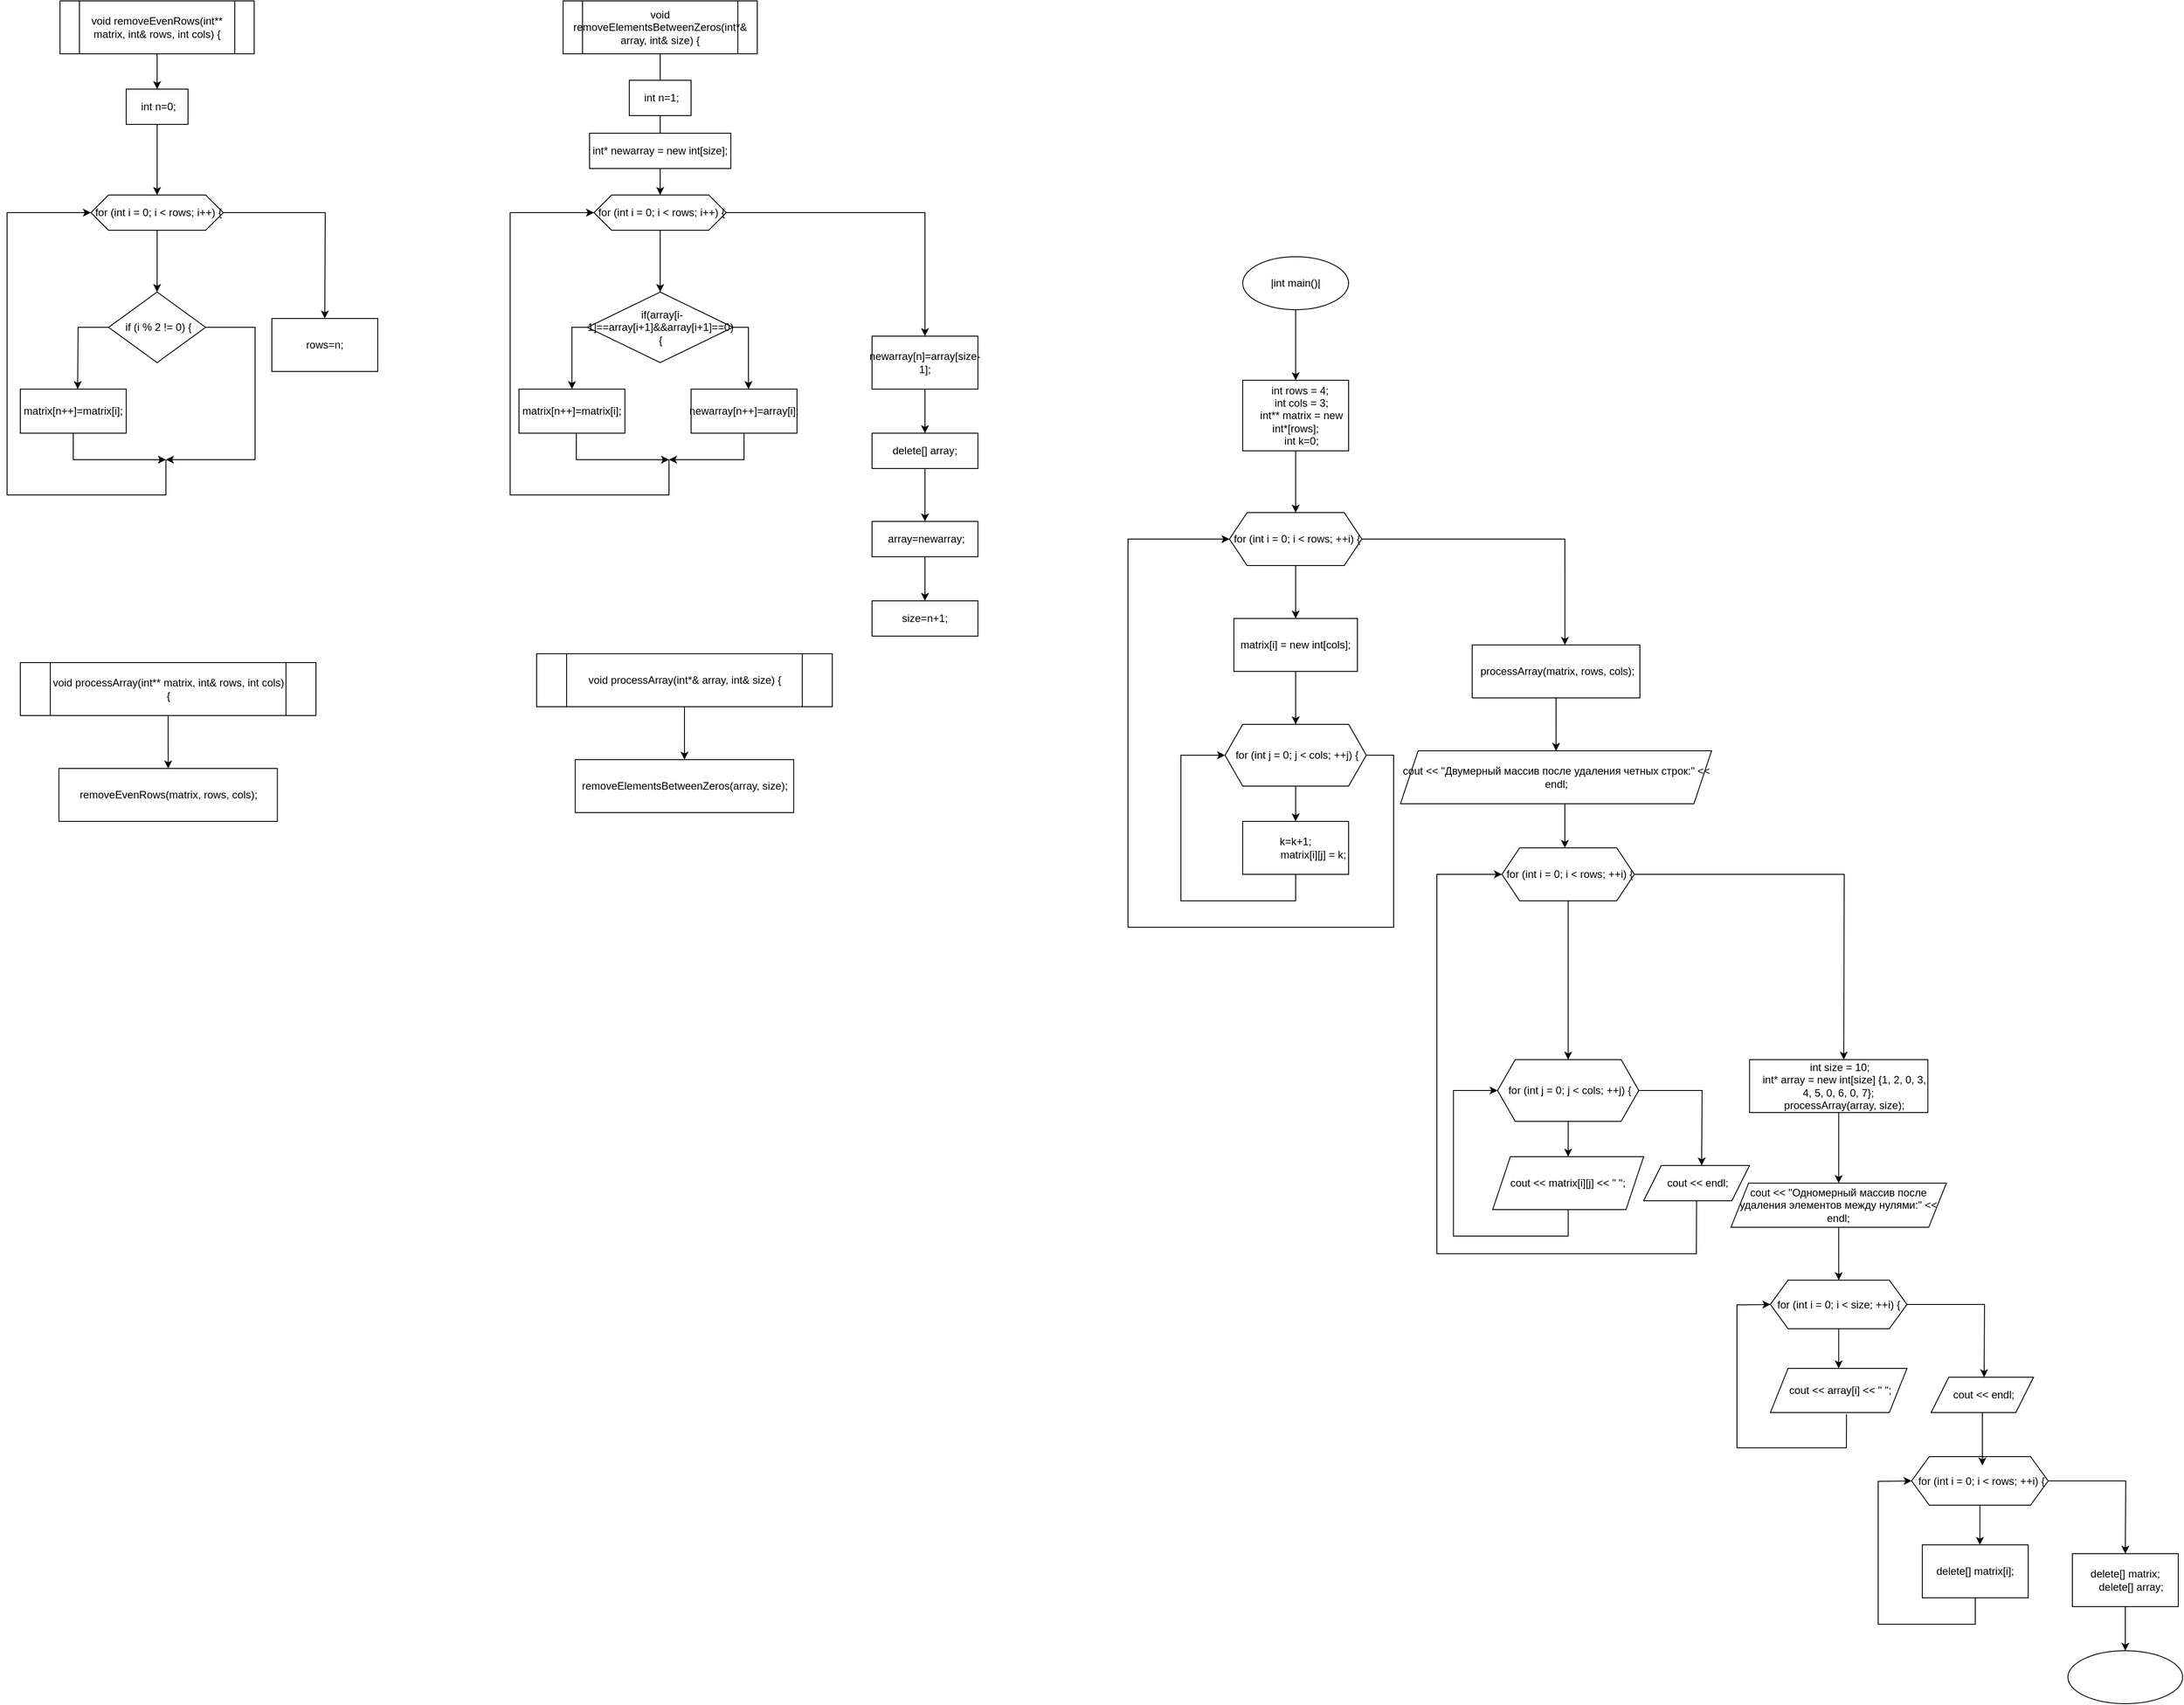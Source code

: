 <mxfile version="26.0.15">
  <diagram name="Страница — 1" id="T1iUh2ix_nfUXhoLziKM">
    <mxGraphModel dx="1434" dy="822" grid="1" gridSize="10" guides="1" tooltips="1" connect="1" arrows="1" fold="1" page="1" pageScale="1" pageWidth="827" pageHeight="1169" math="0" shadow="0">
      <root>
        <mxCell id="0" />
        <mxCell id="1" parent="0" />
        <mxCell id="gCBq_Gr99zM2TmqOtKaN-2" style="edgeStyle=orthogonalEdgeStyle;rounded=0;orthogonalLoop=1;jettySize=auto;html=1;" edge="1" parent="1" source="gCBq_Gr99zM2TmqOtKaN-1">
          <mxGeometry relative="1" as="geometry">
            <mxPoint x="210" y="180" as="targetPoint" />
          </mxGeometry>
        </mxCell>
        <mxCell id="gCBq_Gr99zM2TmqOtKaN-1" value="void removeEvenRows(int** matrix, int&amp;amp; rows, int cols) {" style="shape=process;whiteSpace=wrap;html=1;backgroundOutline=1;" vertex="1" parent="1">
          <mxGeometry x="100" y="80" width="220" height="60" as="geometry" />
        </mxCell>
        <mxCell id="gCBq_Gr99zM2TmqOtKaN-5" value="" style="edgeStyle=orthogonalEdgeStyle;rounded=0;orthogonalLoop=1;jettySize=auto;html=1;" edge="1" parent="1" source="gCBq_Gr99zM2TmqOtKaN-3" target="gCBq_Gr99zM2TmqOtKaN-4">
          <mxGeometry relative="1" as="geometry" />
        </mxCell>
        <mxCell id="gCBq_Gr99zM2TmqOtKaN-3" value="&amp;nbsp;int n=0;" style="rounded=0;whiteSpace=wrap;html=1;" vertex="1" parent="1">
          <mxGeometry x="175" y="180" width="70" height="40" as="geometry" />
        </mxCell>
        <mxCell id="gCBq_Gr99zM2TmqOtKaN-7" value="" style="edgeStyle=orthogonalEdgeStyle;rounded=0;orthogonalLoop=1;jettySize=auto;html=1;" edge="1" parent="1" source="gCBq_Gr99zM2TmqOtKaN-4" target="gCBq_Gr99zM2TmqOtKaN-6">
          <mxGeometry relative="1" as="geometry" />
        </mxCell>
        <mxCell id="gCBq_Gr99zM2TmqOtKaN-13" style="edgeStyle=orthogonalEdgeStyle;rounded=0;orthogonalLoop=1;jettySize=auto;html=1;" edge="1" parent="1" source="gCBq_Gr99zM2TmqOtKaN-4">
          <mxGeometry relative="1" as="geometry">
            <mxPoint x="400" y="440" as="targetPoint" />
          </mxGeometry>
        </mxCell>
        <mxCell id="gCBq_Gr99zM2TmqOtKaN-4" value="&amp;nbsp;for (int i = 0; i &amp;lt; rows; i++) {" style="shape=hexagon;perimeter=hexagonPerimeter2;whiteSpace=wrap;html=1;fixedSize=1;rounded=0;" vertex="1" parent="1">
          <mxGeometry x="135" y="300" width="150" height="40" as="geometry" />
        </mxCell>
        <mxCell id="gCBq_Gr99zM2TmqOtKaN-8" style="edgeStyle=orthogonalEdgeStyle;rounded=0;orthogonalLoop=1;jettySize=auto;html=1;" edge="1" parent="1" source="gCBq_Gr99zM2TmqOtKaN-6">
          <mxGeometry relative="1" as="geometry">
            <mxPoint x="120" y="520" as="targetPoint" />
          </mxGeometry>
        </mxCell>
        <mxCell id="gCBq_Gr99zM2TmqOtKaN-10" style="edgeStyle=orthogonalEdgeStyle;rounded=0;orthogonalLoop=1;jettySize=auto;html=1;" edge="1" parent="1" source="gCBq_Gr99zM2TmqOtKaN-6">
          <mxGeometry relative="1" as="geometry">
            <mxPoint x="220" y="600" as="targetPoint" />
            <Array as="points">
              <mxPoint x="321" y="450" />
            </Array>
          </mxGeometry>
        </mxCell>
        <mxCell id="gCBq_Gr99zM2TmqOtKaN-6" value="&amp;nbsp;if (i % 2 != 0) {" style="rhombus;whiteSpace=wrap;html=1;rounded=0;" vertex="1" parent="1">
          <mxGeometry x="155" y="410" width="110" height="80" as="geometry" />
        </mxCell>
        <mxCell id="gCBq_Gr99zM2TmqOtKaN-11" style="edgeStyle=orthogonalEdgeStyle;rounded=0;orthogonalLoop=1;jettySize=auto;html=1;" edge="1" parent="1" source="gCBq_Gr99zM2TmqOtKaN-9">
          <mxGeometry relative="1" as="geometry">
            <mxPoint x="220" y="600" as="targetPoint" />
            <Array as="points">
              <mxPoint x="115" y="600" />
              <mxPoint x="151" y="600" />
            </Array>
          </mxGeometry>
        </mxCell>
        <mxCell id="gCBq_Gr99zM2TmqOtKaN-9" value="matrix[n++]=matrix[i];" style="rounded=0;whiteSpace=wrap;html=1;" vertex="1" parent="1">
          <mxGeometry x="55" y="520" width="120" height="50" as="geometry" />
        </mxCell>
        <mxCell id="gCBq_Gr99zM2TmqOtKaN-12" value="" style="endArrow=classic;html=1;rounded=0;entryX=0;entryY=0.5;entryDx=0;entryDy=0;" edge="1" parent="1" target="gCBq_Gr99zM2TmqOtKaN-4">
          <mxGeometry width="50" height="50" relative="1" as="geometry">
            <mxPoint x="220" y="600" as="sourcePoint" />
            <mxPoint x="40" y="320" as="targetPoint" />
            <Array as="points">
              <mxPoint x="220" y="640" />
              <mxPoint x="40" y="640" />
              <mxPoint x="40" y="320" />
            </Array>
          </mxGeometry>
        </mxCell>
        <mxCell id="gCBq_Gr99zM2TmqOtKaN-14" value="rows=n;" style="rounded=0;whiteSpace=wrap;html=1;" vertex="1" parent="1">
          <mxGeometry x="340" y="440" width="120" height="60" as="geometry" />
        </mxCell>
        <mxCell id="gCBq_Gr99zM2TmqOtKaN-15" style="edgeStyle=orthogonalEdgeStyle;rounded=0;orthogonalLoop=1;jettySize=auto;html=1;" edge="1" parent="1" source="gCBq_Gr99zM2TmqOtKaN-16">
          <mxGeometry relative="1" as="geometry">
            <mxPoint x="780" y="180" as="targetPoint" />
          </mxGeometry>
        </mxCell>
        <mxCell id="gCBq_Gr99zM2TmqOtKaN-16" value="void removeElementsBetweenZeros(int*&amp;amp; array, int&amp;amp; size) {" style="shape=process;whiteSpace=wrap;html=1;backgroundOutline=1;" vertex="1" parent="1">
          <mxGeometry x="670" y="80" width="220" height="60" as="geometry" />
        </mxCell>
        <mxCell id="gCBq_Gr99zM2TmqOtKaN-17" value="" style="edgeStyle=orthogonalEdgeStyle;rounded=0;orthogonalLoop=1;jettySize=auto;html=1;" edge="1" parent="1" source="gCBq_Gr99zM2TmqOtKaN-18">
          <mxGeometry relative="1" as="geometry">
            <mxPoint x="780" y="250" as="targetPoint" />
          </mxGeometry>
        </mxCell>
        <mxCell id="gCBq_Gr99zM2TmqOtKaN-18" value="&amp;nbsp;int n=1;" style="rounded=0;whiteSpace=wrap;html=1;" vertex="1" parent="1">
          <mxGeometry x="745" y="170" width="70" height="40" as="geometry" />
        </mxCell>
        <mxCell id="gCBq_Gr99zM2TmqOtKaN-19" value="" style="edgeStyle=orthogonalEdgeStyle;rounded=0;orthogonalLoop=1;jettySize=auto;html=1;" edge="1" parent="1" source="gCBq_Gr99zM2TmqOtKaN-21" target="gCBq_Gr99zM2TmqOtKaN-24">
          <mxGeometry relative="1" as="geometry" />
        </mxCell>
        <mxCell id="gCBq_Gr99zM2TmqOtKaN-37" style="edgeStyle=orthogonalEdgeStyle;rounded=0;orthogonalLoop=1;jettySize=auto;html=1;entryX=0.5;entryY=0;entryDx=0;entryDy=0;" edge="1" parent="1" source="gCBq_Gr99zM2TmqOtKaN-21" target="gCBq_Gr99zM2TmqOtKaN-28">
          <mxGeometry relative="1" as="geometry" />
        </mxCell>
        <mxCell id="gCBq_Gr99zM2TmqOtKaN-21" value="&amp;nbsp;for (int i = 0; i &amp;lt; rows; i++) {" style="shape=hexagon;perimeter=hexagonPerimeter2;whiteSpace=wrap;html=1;fixedSize=1;rounded=0;" vertex="1" parent="1">
          <mxGeometry x="705" y="300" width="150" height="40" as="geometry" />
        </mxCell>
        <mxCell id="gCBq_Gr99zM2TmqOtKaN-24" value="&amp;nbsp;if(array[i-1]==array[i+1]&amp;amp;&amp;amp;array[i+1]==0){" style="rhombus;whiteSpace=wrap;html=1;rounded=0;" vertex="1" parent="1">
          <mxGeometry x="697.5" y="410" width="165" height="80" as="geometry" />
        </mxCell>
        <mxCell id="gCBq_Gr99zM2TmqOtKaN-25" style="edgeStyle=orthogonalEdgeStyle;rounded=0;orthogonalLoop=1;jettySize=auto;html=1;" edge="1" parent="1" source="gCBq_Gr99zM2TmqOtKaN-26">
          <mxGeometry relative="1" as="geometry">
            <mxPoint x="790" y="600" as="targetPoint" />
            <Array as="points">
              <mxPoint x="685" y="600" />
              <mxPoint x="721" y="600" />
            </Array>
          </mxGeometry>
        </mxCell>
        <mxCell id="gCBq_Gr99zM2TmqOtKaN-26" value="matrix[n++]=matrix[i];" style="rounded=0;whiteSpace=wrap;html=1;" vertex="1" parent="1">
          <mxGeometry x="620" y="520" width="120" height="50" as="geometry" />
        </mxCell>
        <mxCell id="gCBq_Gr99zM2TmqOtKaN-27" value="" style="endArrow=classic;html=1;rounded=0;entryX=0;entryY=0.5;entryDx=0;entryDy=0;" edge="1" parent="1" target="gCBq_Gr99zM2TmqOtKaN-21">
          <mxGeometry width="50" height="50" relative="1" as="geometry">
            <mxPoint x="790" y="600" as="sourcePoint" />
            <mxPoint x="610" y="320" as="targetPoint" />
            <Array as="points">
              <mxPoint x="790" y="640" />
              <mxPoint x="610" y="640" />
              <mxPoint x="610" y="320" />
            </Array>
          </mxGeometry>
        </mxCell>
        <mxCell id="gCBq_Gr99zM2TmqOtKaN-39" value="" style="edgeStyle=orthogonalEdgeStyle;rounded=0;orthogonalLoop=1;jettySize=auto;html=1;" edge="1" parent="1" source="gCBq_Gr99zM2TmqOtKaN-28" target="gCBq_Gr99zM2TmqOtKaN-38">
          <mxGeometry relative="1" as="geometry" />
        </mxCell>
        <mxCell id="gCBq_Gr99zM2TmqOtKaN-28" value="newarray[n]=array[size-1];" style="rounded=0;whiteSpace=wrap;html=1;" vertex="1" parent="1">
          <mxGeometry x="1020" y="460" width="120" height="60" as="geometry" />
        </mxCell>
        <mxCell id="gCBq_Gr99zM2TmqOtKaN-30" value="" style="edgeStyle=orthogonalEdgeStyle;rounded=0;orthogonalLoop=1;jettySize=auto;html=1;" edge="1" parent="1" source="gCBq_Gr99zM2TmqOtKaN-29" target="gCBq_Gr99zM2TmqOtKaN-21">
          <mxGeometry relative="1" as="geometry" />
        </mxCell>
        <mxCell id="gCBq_Gr99zM2TmqOtKaN-29" value="int* newarray = new int[size];" style="rounded=0;whiteSpace=wrap;html=1;" vertex="1" parent="1">
          <mxGeometry x="700" y="230" width="160" height="40" as="geometry" />
        </mxCell>
        <mxCell id="gCBq_Gr99zM2TmqOtKaN-32" value="" style="endArrow=classic;html=1;rounded=0;exitX=0;exitY=0.5;exitDx=0;exitDy=0;entryX=0.5;entryY=0;entryDx=0;entryDy=0;" edge="1" parent="1" source="gCBq_Gr99zM2TmqOtKaN-24" target="gCBq_Gr99zM2TmqOtKaN-26">
          <mxGeometry width="50" height="50" relative="1" as="geometry">
            <mxPoint x="640" y="440" as="sourcePoint" />
            <mxPoint x="650" y="450" as="targetPoint" />
            <Array as="points">
              <mxPoint x="680" y="450" />
            </Array>
          </mxGeometry>
        </mxCell>
        <mxCell id="gCBq_Gr99zM2TmqOtKaN-34" value="" style="endArrow=classic;html=1;rounded=0;exitX=1;exitY=0.5;exitDx=0;exitDy=0;" edge="1" parent="1" source="gCBq_Gr99zM2TmqOtKaN-24">
          <mxGeometry width="50" height="50" relative="1" as="geometry">
            <mxPoint x="880" y="440" as="sourcePoint" />
            <mxPoint x="880" y="520" as="targetPoint" />
            <Array as="points">
              <mxPoint x="880" y="450" />
            </Array>
          </mxGeometry>
        </mxCell>
        <mxCell id="gCBq_Gr99zM2TmqOtKaN-35" value="newarray[n++]=array[i];" style="rounded=0;whiteSpace=wrap;html=1;" vertex="1" parent="1">
          <mxGeometry x="815" y="520" width="120" height="50" as="geometry" />
        </mxCell>
        <mxCell id="gCBq_Gr99zM2TmqOtKaN-36" value="" style="endArrow=classic;html=1;rounded=0;exitX=0.5;exitY=1;exitDx=0;exitDy=0;" edge="1" parent="1" source="gCBq_Gr99zM2TmqOtKaN-35">
          <mxGeometry width="50" height="50" relative="1" as="geometry">
            <mxPoint x="720" y="440" as="sourcePoint" />
            <mxPoint x="790" y="600" as="targetPoint" />
            <Array as="points">
              <mxPoint x="875" y="600" />
            </Array>
          </mxGeometry>
        </mxCell>
        <mxCell id="gCBq_Gr99zM2TmqOtKaN-41" value="" style="edgeStyle=orthogonalEdgeStyle;rounded=0;orthogonalLoop=1;jettySize=auto;html=1;" edge="1" parent="1" source="gCBq_Gr99zM2TmqOtKaN-38" target="gCBq_Gr99zM2TmqOtKaN-40">
          <mxGeometry relative="1" as="geometry" />
        </mxCell>
        <mxCell id="gCBq_Gr99zM2TmqOtKaN-38" value="delete[] array;" style="whiteSpace=wrap;html=1;rounded=0;" vertex="1" parent="1">
          <mxGeometry x="1020" y="570" width="120" height="40" as="geometry" />
        </mxCell>
        <mxCell id="gCBq_Gr99zM2TmqOtKaN-43" value="" style="edgeStyle=orthogonalEdgeStyle;rounded=0;orthogonalLoop=1;jettySize=auto;html=1;" edge="1" parent="1" source="gCBq_Gr99zM2TmqOtKaN-40" target="gCBq_Gr99zM2TmqOtKaN-42">
          <mxGeometry relative="1" as="geometry" />
        </mxCell>
        <mxCell id="gCBq_Gr99zM2TmqOtKaN-40" value="&amp;nbsp;array=newarray;" style="whiteSpace=wrap;html=1;rounded=0;" vertex="1" parent="1">
          <mxGeometry x="1020" y="670" width="120" height="40" as="geometry" />
        </mxCell>
        <mxCell id="gCBq_Gr99zM2TmqOtKaN-42" value="size=n+1;" style="whiteSpace=wrap;html=1;rounded=0;" vertex="1" parent="1">
          <mxGeometry x="1020" y="760" width="120" height="40" as="geometry" />
        </mxCell>
        <mxCell id="gCBq_Gr99zM2TmqOtKaN-46" value="" style="edgeStyle=orthogonalEdgeStyle;rounded=0;orthogonalLoop=1;jettySize=auto;html=1;" edge="1" parent="1" source="gCBq_Gr99zM2TmqOtKaN-44" target="gCBq_Gr99zM2TmqOtKaN-45">
          <mxGeometry relative="1" as="geometry" />
        </mxCell>
        <mxCell id="gCBq_Gr99zM2TmqOtKaN-44" value="void processArray(int** matrix, int&amp;amp; rows, int cols) {" style="shape=process;whiteSpace=wrap;html=1;backgroundOutline=1;" vertex="1" parent="1">
          <mxGeometry x="55" y="830" width="335" height="60" as="geometry" />
        </mxCell>
        <mxCell id="gCBq_Gr99zM2TmqOtKaN-45" value="removeEvenRows(matrix, rows, cols);" style="whiteSpace=wrap;html=1;" vertex="1" parent="1">
          <mxGeometry x="98.75" y="950" width="247.5" height="60" as="geometry" />
        </mxCell>
        <mxCell id="gCBq_Gr99zM2TmqOtKaN-47" value="" style="edgeStyle=orthogonalEdgeStyle;rounded=0;orthogonalLoop=1;jettySize=auto;html=1;" edge="1" parent="1" source="gCBq_Gr99zM2TmqOtKaN-48" target="gCBq_Gr99zM2TmqOtKaN-49">
          <mxGeometry relative="1" as="geometry" />
        </mxCell>
        <mxCell id="gCBq_Gr99zM2TmqOtKaN-48" value="void processArray(int*&amp;amp; array, int&amp;amp; size) {" style="shape=process;whiteSpace=wrap;html=1;backgroundOutline=1;" vertex="1" parent="1">
          <mxGeometry x="640" y="820" width="335" height="60" as="geometry" />
        </mxCell>
        <mxCell id="gCBq_Gr99zM2TmqOtKaN-49" value="removeElementsBetweenZeros(array, size);" style="whiteSpace=wrap;html=1;" vertex="1" parent="1">
          <mxGeometry x="683.75" y="940" width="247.5" height="60" as="geometry" />
        </mxCell>
        <mxCell id="gCBq_Gr99zM2TmqOtKaN-52" value="" style="edgeStyle=orthogonalEdgeStyle;rounded=0;orthogonalLoop=1;jettySize=auto;html=1;" edge="1" parent="1" source="gCBq_Gr99zM2TmqOtKaN-50" target="gCBq_Gr99zM2TmqOtKaN-51">
          <mxGeometry relative="1" as="geometry" />
        </mxCell>
        <mxCell id="gCBq_Gr99zM2TmqOtKaN-50" value="|int main()|" style="ellipse;whiteSpace=wrap;html=1;" vertex="1" parent="1">
          <mxGeometry x="1440" y="370" width="120" height="60" as="geometry" />
        </mxCell>
        <mxCell id="gCBq_Gr99zM2TmqOtKaN-54" value="" style="edgeStyle=orthogonalEdgeStyle;rounded=0;orthogonalLoop=1;jettySize=auto;html=1;" edge="1" parent="1" source="gCBq_Gr99zM2TmqOtKaN-51" target="gCBq_Gr99zM2TmqOtKaN-53">
          <mxGeometry relative="1" as="geometry" />
        </mxCell>
        <mxCell id="gCBq_Gr99zM2TmqOtKaN-51" value="&lt;div&gt;&amp;nbsp; &amp;nbsp;int rows = 4;&lt;/div&gt;&lt;div&gt;&amp;nbsp; &amp;nbsp; int cols = 3;&lt;/div&gt;&lt;div&gt;&amp;nbsp; &amp;nbsp; int** matrix = new int*[rows];&lt;/div&gt;&lt;div&gt;&amp;nbsp; &amp;nbsp; int k=0;&lt;/div&gt;" style="whiteSpace=wrap;html=1;" vertex="1" parent="1">
          <mxGeometry x="1440" y="510" width="120" height="80" as="geometry" />
        </mxCell>
        <mxCell id="gCBq_Gr99zM2TmqOtKaN-56" value="" style="edgeStyle=orthogonalEdgeStyle;rounded=0;orthogonalLoop=1;jettySize=auto;html=1;" edge="1" parent="1" source="gCBq_Gr99zM2TmqOtKaN-53" target="gCBq_Gr99zM2TmqOtKaN-55">
          <mxGeometry relative="1" as="geometry" />
        </mxCell>
        <mxCell id="gCBq_Gr99zM2TmqOtKaN-53" value="&amp;nbsp;for (int i = 0; i &amp;lt; rows; ++i) {" style="shape=hexagon;perimeter=hexagonPerimeter2;whiteSpace=wrap;html=1;fixedSize=1;" vertex="1" parent="1">
          <mxGeometry x="1425" y="660" width="150" height="60" as="geometry" />
        </mxCell>
        <mxCell id="gCBq_Gr99zM2TmqOtKaN-58" value="" style="edgeStyle=orthogonalEdgeStyle;rounded=0;orthogonalLoop=1;jettySize=auto;html=1;" edge="1" parent="1" source="gCBq_Gr99zM2TmqOtKaN-55" target="gCBq_Gr99zM2TmqOtKaN-57">
          <mxGeometry relative="1" as="geometry" />
        </mxCell>
        <mxCell id="gCBq_Gr99zM2TmqOtKaN-55" value="matrix[i] = new int[cols];" style="whiteSpace=wrap;html=1;" vertex="1" parent="1">
          <mxGeometry x="1430" y="780" width="140" height="60" as="geometry" />
        </mxCell>
        <mxCell id="gCBq_Gr99zM2TmqOtKaN-60" value="" style="edgeStyle=orthogonalEdgeStyle;rounded=0;orthogonalLoop=1;jettySize=auto;html=1;" edge="1" parent="1" source="gCBq_Gr99zM2TmqOtKaN-57" target="gCBq_Gr99zM2TmqOtKaN-59">
          <mxGeometry relative="1" as="geometry" />
        </mxCell>
        <mxCell id="gCBq_Gr99zM2TmqOtKaN-62" style="edgeStyle=orthogonalEdgeStyle;rounded=0;orthogonalLoop=1;jettySize=auto;html=1;entryX=0;entryY=0.5;entryDx=0;entryDy=0;" edge="1" parent="1" source="gCBq_Gr99zM2TmqOtKaN-57" target="gCBq_Gr99zM2TmqOtKaN-53">
          <mxGeometry relative="1" as="geometry">
            <mxPoint x="1310" y="1120" as="targetPoint" />
            <Array as="points">
              <mxPoint x="1611" y="935" />
              <mxPoint x="1611" y="1130" />
              <mxPoint x="1310" y="1130" />
              <mxPoint x="1310" y="690" />
            </Array>
          </mxGeometry>
        </mxCell>
        <mxCell id="gCBq_Gr99zM2TmqOtKaN-57" value="&amp;nbsp;for (int j = 0; j &amp;lt; cols; ++j) {" style="shape=hexagon;perimeter=hexagonPerimeter2;whiteSpace=wrap;html=1;fixedSize=1;" vertex="1" parent="1">
          <mxGeometry x="1420" y="900" width="160" height="70" as="geometry" />
        </mxCell>
        <mxCell id="gCBq_Gr99zM2TmqOtKaN-61" style="edgeStyle=orthogonalEdgeStyle;rounded=0;orthogonalLoop=1;jettySize=auto;html=1;entryX=0;entryY=0.5;entryDx=0;entryDy=0;" edge="1" parent="1" source="gCBq_Gr99zM2TmqOtKaN-59" target="gCBq_Gr99zM2TmqOtKaN-57">
          <mxGeometry relative="1" as="geometry">
            <mxPoint x="1400" y="930" as="targetPoint" />
            <Array as="points">
              <mxPoint x="1500" y="1100" />
              <mxPoint x="1370" y="1100" />
              <mxPoint x="1370" y="935" />
            </Array>
          </mxGeometry>
        </mxCell>
        <mxCell id="gCBq_Gr99zM2TmqOtKaN-59" value="&lt;div&gt;k=k+1;&lt;/div&gt;&lt;div&gt;&amp;nbsp; &amp;nbsp; &amp;nbsp; &amp;nbsp; &amp;nbsp; &amp;nbsp; matrix[i][j] = k;&lt;/div&gt;" style="whiteSpace=wrap;html=1;" vertex="1" parent="1">
          <mxGeometry x="1440" y="1010" width="120" height="60" as="geometry" />
        </mxCell>
        <mxCell id="gCBq_Gr99zM2TmqOtKaN-67" value="" style="edgeStyle=orthogonalEdgeStyle;rounded=0;orthogonalLoop=1;jettySize=auto;html=1;" edge="1" parent="1" source="gCBq_Gr99zM2TmqOtKaN-64" target="gCBq_Gr99zM2TmqOtKaN-66">
          <mxGeometry relative="1" as="geometry" />
        </mxCell>
        <mxCell id="gCBq_Gr99zM2TmqOtKaN-64" value="&amp;nbsp;processArray(matrix, rows, cols);" style="rounded=0;whiteSpace=wrap;html=1;" vertex="1" parent="1">
          <mxGeometry x="1700" y="810" width="190" height="60" as="geometry" />
        </mxCell>
        <mxCell id="gCBq_Gr99zM2TmqOtKaN-65" value="" style="endArrow=classic;html=1;rounded=0;exitX=1;exitY=0.5;exitDx=0;exitDy=0;entryX=0.553;entryY=0;entryDx=0;entryDy=0;entryPerimeter=0;" edge="1" parent="1" source="gCBq_Gr99zM2TmqOtKaN-53" target="gCBq_Gr99zM2TmqOtKaN-64">
          <mxGeometry width="50" height="50" relative="1" as="geometry">
            <mxPoint x="1400" y="750" as="sourcePoint" />
            <mxPoint x="1730" y="690" as="targetPoint" />
            <Array as="points">
              <mxPoint x="1805" y="690" />
            </Array>
          </mxGeometry>
        </mxCell>
        <mxCell id="gCBq_Gr99zM2TmqOtKaN-66" value="cout &amp;lt;&amp;lt; &quot;Двумерный массив после удаления четных строк:&quot; &amp;lt;&amp;lt; endl;" style="shape=parallelogram;perimeter=parallelogramPerimeter;whiteSpace=wrap;html=1;fixedSize=1;rounded=0;" vertex="1" parent="1">
          <mxGeometry x="1618.75" y="930" width="352.5" height="60" as="geometry" />
        </mxCell>
        <mxCell id="gCBq_Gr99zM2TmqOtKaN-83" style="edgeStyle=orthogonalEdgeStyle;rounded=0;orthogonalLoop=1;jettySize=auto;html=1;" edge="1" parent="1" source="gCBq_Gr99zM2TmqOtKaN-69">
          <mxGeometry relative="1" as="geometry">
            <mxPoint x="2121" y="1280" as="targetPoint" />
          </mxGeometry>
        </mxCell>
        <mxCell id="gCBq_Gr99zM2TmqOtKaN-69" value="&amp;nbsp;for (int i = 0; i &amp;lt; rows; ++i) {" style="shape=hexagon;perimeter=hexagonPerimeter2;whiteSpace=wrap;html=1;fixedSize=1;" vertex="1" parent="1">
          <mxGeometry x="1733.75" y="1040" width="150" height="60" as="geometry" />
        </mxCell>
        <mxCell id="gCBq_Gr99zM2TmqOtKaN-70" value="" style="edgeStyle=orthogonalEdgeStyle;rounded=0;orthogonalLoop=1;jettySize=auto;html=1;exitX=0.5;exitY=1;exitDx=0;exitDy=0;" edge="1" parent="1" source="gCBq_Gr99zM2TmqOtKaN-69" target="gCBq_Gr99zM2TmqOtKaN-74">
          <mxGeometry relative="1" as="geometry">
            <mxPoint x="1808.75" y="1220" as="sourcePoint" />
          </mxGeometry>
        </mxCell>
        <mxCell id="gCBq_Gr99zM2TmqOtKaN-72" value="" style="edgeStyle=orthogonalEdgeStyle;rounded=0;orthogonalLoop=1;jettySize=auto;html=1;" edge="1" parent="1" source="gCBq_Gr99zM2TmqOtKaN-74">
          <mxGeometry relative="1" as="geometry">
            <mxPoint x="1808.75" y="1390" as="targetPoint" />
          </mxGeometry>
        </mxCell>
        <mxCell id="gCBq_Gr99zM2TmqOtKaN-80" style="edgeStyle=orthogonalEdgeStyle;rounded=0;orthogonalLoop=1;jettySize=auto;html=1;" edge="1" parent="1" source="gCBq_Gr99zM2TmqOtKaN-74">
          <mxGeometry relative="1" as="geometry">
            <mxPoint x="1960" y="1400" as="targetPoint" />
          </mxGeometry>
        </mxCell>
        <mxCell id="gCBq_Gr99zM2TmqOtKaN-74" value="&amp;nbsp;for (int j = 0; j &amp;lt; cols; ++j) {" style="shape=hexagon;perimeter=hexagonPerimeter2;whiteSpace=wrap;html=1;fixedSize=1;" vertex="1" parent="1">
          <mxGeometry x="1728.75" y="1280" width="160" height="70" as="geometry" />
        </mxCell>
        <mxCell id="gCBq_Gr99zM2TmqOtKaN-75" style="edgeStyle=orthogonalEdgeStyle;rounded=0;orthogonalLoop=1;jettySize=auto;html=1;entryX=0;entryY=0.5;entryDx=0;entryDy=0;" edge="1" parent="1" target="gCBq_Gr99zM2TmqOtKaN-74">
          <mxGeometry relative="1" as="geometry">
            <mxPoint x="1708.75" y="1310" as="targetPoint" />
            <Array as="points">
              <mxPoint x="1808.75" y="1480" />
              <mxPoint x="1678.75" y="1480" />
              <mxPoint x="1678.75" y="1315" />
            </Array>
            <mxPoint x="1808.8" y="1450" as="sourcePoint" />
          </mxGeometry>
        </mxCell>
        <mxCell id="gCBq_Gr99zM2TmqOtKaN-78" value="" style="endArrow=classic;html=1;rounded=0;" edge="1" parent="1">
          <mxGeometry width="50" height="50" relative="1" as="geometry">
            <mxPoint x="1805" y="990" as="sourcePoint" />
            <mxPoint x="1805" y="1040" as="targetPoint" />
          </mxGeometry>
        </mxCell>
        <mxCell id="gCBq_Gr99zM2TmqOtKaN-79" value="cout &amp;lt;&amp;lt; matrix[i][j] &amp;lt;&amp;lt; &quot; &quot;;" style="shape=parallelogram;perimeter=parallelogramPerimeter;whiteSpace=wrap;html=1;fixedSize=1;" vertex="1" parent="1">
          <mxGeometry x="1723.25" y="1390" width="171" height="60" as="geometry" />
        </mxCell>
        <mxCell id="gCBq_Gr99zM2TmqOtKaN-81" value="&amp;nbsp;cout &amp;lt;&amp;lt; endl;" style="shape=parallelogram;perimeter=parallelogramPerimeter;whiteSpace=wrap;html=1;fixedSize=1;" vertex="1" parent="1">
          <mxGeometry x="1894.25" y="1400" width="120" height="40" as="geometry" />
        </mxCell>
        <mxCell id="gCBq_Gr99zM2TmqOtKaN-82" value="" style="endArrow=classic;html=1;rounded=0;exitX=0.5;exitY=1;exitDx=0;exitDy=0;entryX=0;entryY=0.5;entryDx=0;entryDy=0;" edge="1" parent="1" source="gCBq_Gr99zM2TmqOtKaN-81" target="gCBq_Gr99zM2TmqOtKaN-69">
          <mxGeometry width="50" height="50" relative="1" as="geometry">
            <mxPoint x="2040" y="1470" as="sourcePoint" />
            <mxPoint x="1660" y="1070" as="targetPoint" />
            <Array as="points">
              <mxPoint x="1954" y="1500" />
              <mxPoint x="1660" y="1500" />
              <mxPoint x="1660" y="1070" />
            </Array>
          </mxGeometry>
        </mxCell>
        <mxCell id="gCBq_Gr99zM2TmqOtKaN-86" value="" style="edgeStyle=orthogonalEdgeStyle;rounded=0;orthogonalLoop=1;jettySize=auto;html=1;" edge="1" parent="1" source="gCBq_Gr99zM2TmqOtKaN-84" target="gCBq_Gr99zM2TmqOtKaN-85">
          <mxGeometry relative="1" as="geometry" />
        </mxCell>
        <mxCell id="gCBq_Gr99zM2TmqOtKaN-84" value="&lt;div&gt;&amp;nbsp;int size = 10;&lt;/div&gt;&lt;div&gt;&amp;nbsp; &amp;nbsp; int* array = new int[size] {1, 2, 0, 3, 4, 5, 0, 6, 0, 7};&lt;/div&gt;&lt;div&gt;&amp;nbsp; &amp;nbsp; processArray(array, size);&lt;/div&gt;" style="rounded=0;whiteSpace=wrap;html=1;" vertex="1" parent="1">
          <mxGeometry x="2014.25" y="1280" width="202" height="60" as="geometry" />
        </mxCell>
        <mxCell id="gCBq_Gr99zM2TmqOtKaN-88" value="" style="edgeStyle=orthogonalEdgeStyle;rounded=0;orthogonalLoop=1;jettySize=auto;html=1;" edge="1" parent="1" source="gCBq_Gr99zM2TmqOtKaN-85" target="gCBq_Gr99zM2TmqOtKaN-87">
          <mxGeometry relative="1" as="geometry" />
        </mxCell>
        <mxCell id="gCBq_Gr99zM2TmqOtKaN-85" value="cout &amp;lt;&amp;lt; &quot;Одномерный массив после удаления элементов между нулями:&quot; &amp;lt;&amp;lt; endl;" style="shape=parallelogram;perimeter=parallelogramPerimeter;whiteSpace=wrap;html=1;fixedSize=1;rounded=0;" vertex="1" parent="1">
          <mxGeometry x="1993.22" y="1420" width="244.06" height="50" as="geometry" />
        </mxCell>
        <mxCell id="gCBq_Gr99zM2TmqOtKaN-92" style="edgeStyle=orthogonalEdgeStyle;rounded=0;orthogonalLoop=1;jettySize=auto;html=1;entryX=0.5;entryY=0;entryDx=0;entryDy=0;" edge="1" parent="1" source="gCBq_Gr99zM2TmqOtKaN-87" target="gCBq_Gr99zM2TmqOtKaN-89">
          <mxGeometry relative="1" as="geometry" />
        </mxCell>
        <mxCell id="gCBq_Gr99zM2TmqOtKaN-95" style="edgeStyle=orthogonalEdgeStyle;rounded=0;orthogonalLoop=1;jettySize=auto;html=1;" edge="1" parent="1" source="gCBq_Gr99zM2TmqOtKaN-87">
          <mxGeometry relative="1" as="geometry">
            <mxPoint x="2280" y="1640" as="targetPoint" />
          </mxGeometry>
        </mxCell>
        <mxCell id="gCBq_Gr99zM2TmqOtKaN-87" value="for (int i = 0; i &amp;lt; size; ++i) {" style="shape=hexagon;perimeter=hexagonPerimeter2;whiteSpace=wrap;html=1;fixedSize=1;rounded=0;" vertex="1" parent="1">
          <mxGeometry x="2037.88" y="1530" width="154.75" height="55" as="geometry" />
        </mxCell>
        <mxCell id="gCBq_Gr99zM2TmqOtKaN-89" value="&amp;nbsp;cout &amp;lt;&amp;lt; array[i] &amp;lt;&amp;lt; &quot; &quot;;" style="shape=parallelogram;perimeter=parallelogramPerimeter;whiteSpace=wrap;html=1;fixedSize=1;rounded=0;" vertex="1" parent="1">
          <mxGeometry x="2037.88" y="1630" width="154.74" height="50" as="geometry" />
        </mxCell>
        <mxCell id="gCBq_Gr99zM2TmqOtKaN-94" value="" style="endArrow=classic;html=1;rounded=0;exitX=0.557;exitY=1.04;exitDx=0;exitDy=0;exitPerimeter=0;entryX=0;entryY=0.5;entryDx=0;entryDy=0;" edge="1" parent="1" source="gCBq_Gr99zM2TmqOtKaN-89" target="gCBq_Gr99zM2TmqOtKaN-87">
          <mxGeometry width="50" height="50" relative="1" as="geometry">
            <mxPoint x="2160" y="1740" as="sourcePoint" />
            <mxPoint x="2000" y="1550" as="targetPoint" />
            <Array as="points">
              <mxPoint x="2124" y="1720" />
              <mxPoint x="2000" y="1720" />
              <mxPoint x="2000" y="1558" />
            </Array>
          </mxGeometry>
        </mxCell>
        <mxCell id="gCBq_Gr99zM2TmqOtKaN-96" value="&amp;nbsp;cout &amp;lt;&amp;lt; endl;" style="shape=parallelogram;perimeter=parallelogramPerimeter;whiteSpace=wrap;html=1;fixedSize=1;" vertex="1" parent="1">
          <mxGeometry x="2220" y="1640" width="116" height="40" as="geometry" />
        </mxCell>
        <mxCell id="gCBq_Gr99zM2TmqOtKaN-97" style="edgeStyle=orthogonalEdgeStyle;rounded=0;orthogonalLoop=1;jettySize=auto;html=1;entryX=0.5;entryY=0;entryDx=0;entryDy=0;" edge="1" parent="1" source="gCBq_Gr99zM2TmqOtKaN-99">
          <mxGeometry relative="1" as="geometry">
            <mxPoint x="2275.25" y="1830" as="targetPoint" />
          </mxGeometry>
        </mxCell>
        <mxCell id="gCBq_Gr99zM2TmqOtKaN-98" style="edgeStyle=orthogonalEdgeStyle;rounded=0;orthogonalLoop=1;jettySize=auto;html=1;" edge="1" parent="1" source="gCBq_Gr99zM2TmqOtKaN-99">
          <mxGeometry relative="1" as="geometry">
            <mxPoint x="2440" y="1840" as="targetPoint" />
          </mxGeometry>
        </mxCell>
        <mxCell id="gCBq_Gr99zM2TmqOtKaN-99" value="&amp;nbsp;for (int i = 0; i &amp;lt; rows; ++i) {" style="shape=hexagon;perimeter=hexagonPerimeter2;whiteSpace=wrap;html=1;fixedSize=1;rounded=0;" vertex="1" parent="1">
          <mxGeometry x="2197.88" y="1730" width="154.75" height="55" as="geometry" />
        </mxCell>
        <mxCell id="gCBq_Gr99zM2TmqOtKaN-101" value="" style="endArrow=classic;html=1;rounded=0;exitX=0.5;exitY=1;exitDx=0;exitDy=0;entryX=0;entryY=0.5;entryDx=0;entryDy=0;" edge="1" parent="1" source="gCBq_Gr99zM2TmqOtKaN-104" target="gCBq_Gr99zM2TmqOtKaN-99">
          <mxGeometry width="50" height="50" relative="1" as="geometry">
            <mxPoint x="2284.07" y="1882" as="sourcePoint" />
            <mxPoint x="2160" y="1750" as="targetPoint" />
            <Array as="points">
              <mxPoint x="2270" y="1920" />
              <mxPoint x="2160" y="1920" />
              <mxPoint x="2160" y="1758" />
            </Array>
          </mxGeometry>
        </mxCell>
        <mxCell id="gCBq_Gr99zM2TmqOtKaN-103" style="edgeStyle=orthogonalEdgeStyle;rounded=0;orthogonalLoop=1;jettySize=auto;html=1;entryX=0.518;entryY=0.182;entryDx=0;entryDy=0;entryPerimeter=0;" edge="1" parent="1" source="gCBq_Gr99zM2TmqOtKaN-96" target="gCBq_Gr99zM2TmqOtKaN-99">
          <mxGeometry relative="1" as="geometry" />
        </mxCell>
        <mxCell id="gCBq_Gr99zM2TmqOtKaN-104" value="delete[] matrix[i];" style="rounded=0;whiteSpace=wrap;html=1;" vertex="1" parent="1">
          <mxGeometry x="2210" y="1830" width="120" height="60" as="geometry" />
        </mxCell>
        <mxCell id="gCBq_Gr99zM2TmqOtKaN-107" value="" style="edgeStyle=orthogonalEdgeStyle;rounded=0;orthogonalLoop=1;jettySize=auto;html=1;" edge="1" parent="1" source="gCBq_Gr99zM2TmqOtKaN-105" target="gCBq_Gr99zM2TmqOtKaN-106">
          <mxGeometry relative="1" as="geometry" />
        </mxCell>
        <mxCell id="gCBq_Gr99zM2TmqOtKaN-105" value="&lt;div&gt;delete[] matrix;&lt;/div&gt;&lt;div&gt;&amp;nbsp; &amp;nbsp; delete[] array;&lt;/div&gt;" style="rounded=0;whiteSpace=wrap;html=1;" vertex="1" parent="1">
          <mxGeometry x="2380" y="1840" width="120" height="60" as="geometry" />
        </mxCell>
        <mxCell id="gCBq_Gr99zM2TmqOtKaN-106" value="" style="ellipse;whiteSpace=wrap;html=1;rounded=0;" vertex="1" parent="1">
          <mxGeometry x="2375" y="1950" width="130" height="60" as="geometry" />
        </mxCell>
      </root>
    </mxGraphModel>
  </diagram>
</mxfile>
